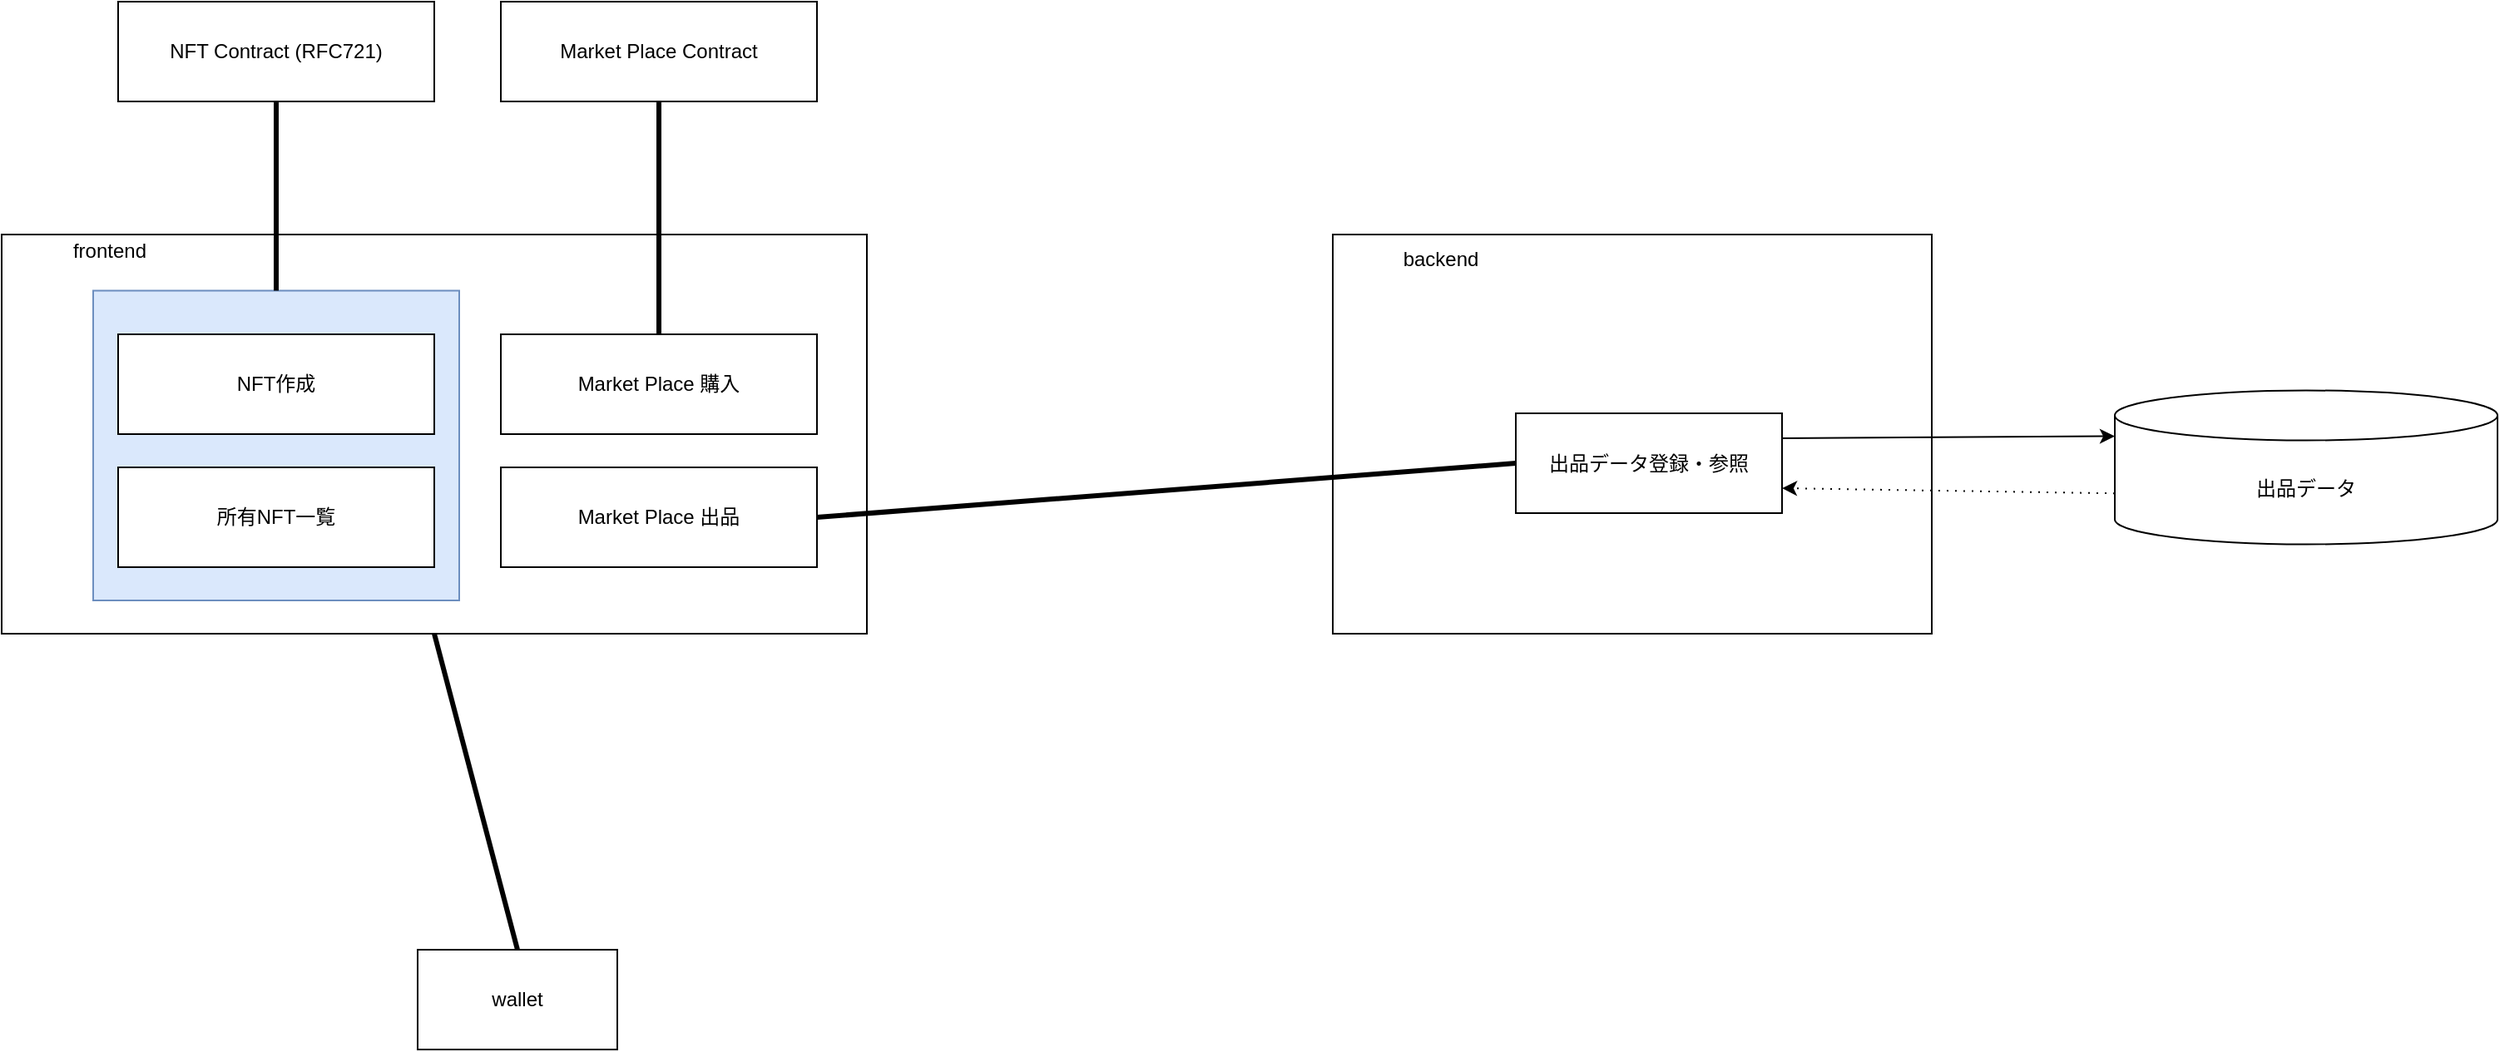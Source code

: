 <mxfile>
    <diagram id="2DtP6kIs12iDuM14aPxM" name="Page-1">
        <mxGraphModel dx="2778" dy="845" grid="1" gridSize="10" guides="1" tooltips="1" connect="1" arrows="1" fold="1" page="1" pageScale="1" pageWidth="827" pageHeight="1169" math="0" shadow="0">
            <root>
                <mxCell id="0"/>
                <mxCell id="1" parent="0"/>
                <mxCell id="3" value="" style="rounded=0;whiteSpace=wrap;html=1;" vertex="1" parent="1">
                    <mxGeometry x="-160" y="240" width="520" height="240" as="geometry"/>
                </mxCell>
                <mxCell id="2" value="wallet" style="rounded=0;whiteSpace=wrap;html=1;" parent="1" vertex="1">
                    <mxGeometry x="90" y="670" width="120" height="60" as="geometry"/>
                </mxCell>
                <mxCell id="7" value="" style="rounded=0;whiteSpace=wrap;html=1;" vertex="1" parent="1">
                    <mxGeometry x="640" y="240" width="360" height="240" as="geometry"/>
                </mxCell>
                <mxCell id="12" value="出品データ" style="shape=cylinder3;whiteSpace=wrap;html=1;boundedLbl=1;backgroundOutline=1;size=15;" vertex="1" parent="1">
                    <mxGeometry x="1110" y="333.75" width="230" height="92.5" as="geometry"/>
                </mxCell>
                <mxCell id="8" value="backend" style="text;html=1;strokeColor=none;fillColor=none;align=center;verticalAlign=middle;whiteSpace=wrap;rounded=0;" vertex="1" parent="1">
                    <mxGeometry x="640" y="240" width="130" height="30" as="geometry"/>
                </mxCell>
                <mxCell id="15" style="html=1;entryX=0;entryY=0;entryDx=0;entryDy=27.5;entryPerimeter=0;exitX=1;exitY=0.25;exitDx=0;exitDy=0;" edge="1" parent="1" source="9" target="12">
                    <mxGeometry relative="1" as="geometry"/>
                </mxCell>
                <mxCell id="9" value="出品データ登録・参照" style="rounded=0;whiteSpace=wrap;html=1;" vertex="1" parent="1">
                    <mxGeometry x="750" y="347.5" width="160" height="60" as="geometry"/>
                </mxCell>
                <mxCell id="23" value="" style="rounded=0;whiteSpace=wrap;html=1;fillColor=#dae8fc;strokeColor=#6c8ebf;" vertex="1" parent="1">
                    <mxGeometry x="-105" y="273.75" width="220" height="186.25" as="geometry"/>
                </mxCell>
                <mxCell id="18" style="edgeStyle=none;html=1;entryX=1;entryY=0.75;entryDx=0;entryDy=0;dashed=1;dashPattern=1 4;exitX=0;exitY=0;exitDx=0;exitDy=61.875;exitPerimeter=0;" edge="1" parent="1" source="12" target="9">
                    <mxGeometry relative="1" as="geometry"/>
                </mxCell>
                <mxCell id="4" value="frontend" style="text;html=1;strokeColor=none;fillColor=none;align=center;verticalAlign=middle;whiteSpace=wrap;rounded=0;" vertex="1" parent="1">
                    <mxGeometry x="-160" y="239.999" width="130" height="19.839" as="geometry"/>
                </mxCell>
                <mxCell id="19" value="NFT作成" style="rounded=0;whiteSpace=wrap;html=1;" vertex="1" parent="1">
                    <mxGeometry x="-90" y="300" width="190" height="60" as="geometry"/>
                </mxCell>
                <mxCell id="20" value="Market Place 出品" style="rounded=0;whiteSpace=wrap;html=1;" vertex="1" parent="1">
                    <mxGeometry x="140" y="380" width="190" height="60" as="geometry"/>
                </mxCell>
                <mxCell id="21" value="Market Place 購入" style="rounded=0;whiteSpace=wrap;html=1;" vertex="1" parent="1">
                    <mxGeometry x="140" y="300" width="190" height="60" as="geometry"/>
                </mxCell>
                <mxCell id="22" value="所有NFT一覧" style="rounded=0;whiteSpace=wrap;html=1;" vertex="1" parent="1">
                    <mxGeometry x="-90" y="380" width="190" height="60" as="geometry"/>
                </mxCell>
                <mxCell id="24" value="NFT Contract (RFC721)" style="rounded=0;whiteSpace=wrap;html=1;" vertex="1" parent="1">
                    <mxGeometry x="-90" y="100" width="190" height="60" as="geometry"/>
                </mxCell>
                <mxCell id="25" value="" style="endArrow=none;html=1;entryX=0.5;entryY=1;entryDx=0;entryDy=0;exitX=0.5;exitY=0;exitDx=0;exitDy=0;strokeWidth=3;" edge="1" parent="1" source="23" target="24">
                    <mxGeometry width="50" height="50" relative="1" as="geometry">
                        <mxPoint x="260" y="430" as="sourcePoint"/>
                        <mxPoint x="310" y="380" as="targetPoint"/>
                    </mxGeometry>
                </mxCell>
                <mxCell id="26" value="" style="endArrow=none;html=1;entryX=0;entryY=0.5;entryDx=0;entryDy=0;exitX=1;exitY=0.5;exitDx=0;exitDy=0;strokeWidth=3;" edge="1" parent="1" source="20" target="9">
                    <mxGeometry width="50" height="50" relative="1" as="geometry">
                        <mxPoint x="15" y="283.75" as="sourcePoint"/>
                        <mxPoint x="15" y="170.0" as="targetPoint"/>
                    </mxGeometry>
                </mxCell>
                <mxCell id="27" value="" style="endArrow=none;html=1;entryX=0.5;entryY=1;entryDx=0;entryDy=0;exitX=0.5;exitY=0;exitDx=0;exitDy=0;strokeWidth=3;" edge="1" parent="1" source="2" target="3">
                    <mxGeometry width="50" height="50" relative="1" as="geometry">
                        <mxPoint x="15" y="283.75" as="sourcePoint"/>
                        <mxPoint x="15" y="170.0" as="targetPoint"/>
                    </mxGeometry>
                </mxCell>
                <mxCell id="29" value="Market Place Contract" style="rounded=0;whiteSpace=wrap;html=1;" vertex="1" parent="1">
                    <mxGeometry x="140" y="100" width="190" height="60" as="geometry"/>
                </mxCell>
                <mxCell id="30" value="" style="endArrow=none;html=1;entryX=0.5;entryY=0;entryDx=0;entryDy=0;exitX=0.5;exitY=1;exitDx=0;exitDy=0;strokeWidth=3;" edge="1" parent="1" source="29" target="21">
                    <mxGeometry width="50" height="50" relative="1" as="geometry">
                        <mxPoint x="160" y="680" as="sourcePoint"/>
                        <mxPoint x="110" y="490" as="targetPoint"/>
                    </mxGeometry>
                </mxCell>
            </root>
        </mxGraphModel>
    </diagram>
</mxfile>